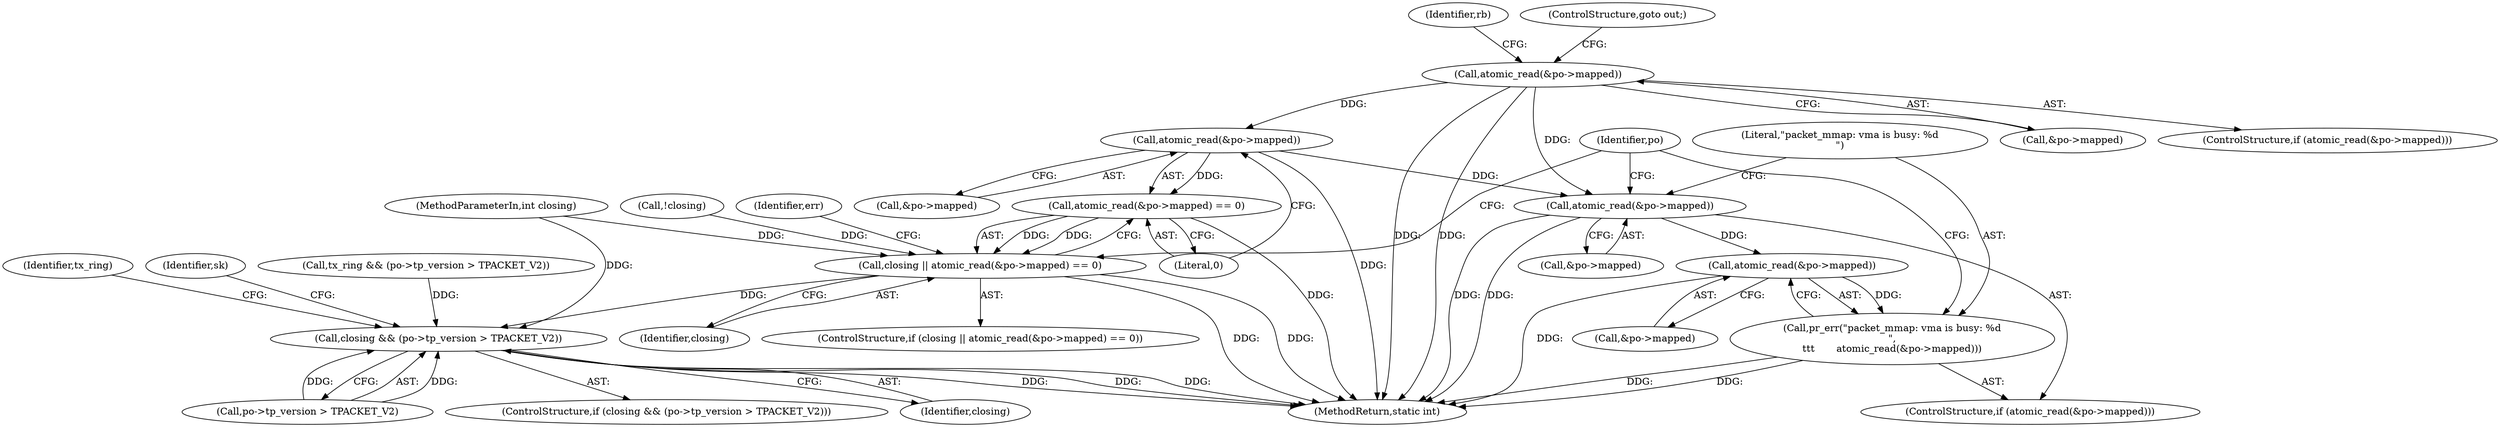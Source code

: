 digraph "0_linux_84ac7260236a49c79eede91617700174c2c19b0c@API" {
"1000438" [label="(Call,atomic_read(&po->mapped))"];
"1000190" [label="(Call,atomic_read(&po->mapped))"];
"1000437" [label="(Call,atomic_read(&po->mapped) == 0)"];
"1000435" [label="(Call,closing || atomic_read(&po->mapped) == 0)"];
"1000560" [label="(Call,closing && (po->tp_version > TPACKET_V2))"];
"1000522" [label="(Call,atomic_read(&po->mapped))"];
"1000529" [label="(Call,atomic_read(&po->mapped))"];
"1000527" [label="(Call,pr_err(\"packet_mmap: vma is busy: %d\n\",\n\t\t\t       atomic_read(&po->mapped)))"];
"1000439" [label="(Call,&po->mapped)"];
"1000436" [label="(Identifier,closing)"];
"1000198" [label="(Identifier,rb)"];
"1000562" [label="(Call,po->tp_version > TPACKET_V2)"];
"1000559" [label="(ControlStructure,if (closing && (po->tp_version > TPACKET_V2)))"];
"1000437" [label="(Call,atomic_read(&po->mapped) == 0)"];
"1000570" [label="(Identifier,tx_ring)"];
"1000186" [label="(Call,!closing)"];
"1000191" [label="(Call,&po->mapped)"];
"1000522" [label="(Call,atomic_read(&po->mapped))"];
"1000446" [label="(Identifier,err)"];
"1000530" [label="(Call,&po->mapped)"];
"1000527" [label="(Call,pr_err(\"packet_mmap: vma is busy: %d\n\",\n\t\t\t       atomic_read(&po->mapped)))"];
"1000443" [label="(Literal,0)"];
"1000189" [label="(ControlStructure,if (atomic_read(&po->mapped)))"];
"1000110" [label="(MethodParameterIn,int closing)"];
"1000529" [label="(Call,atomic_read(&po->mapped))"];
"1000190" [label="(Call,atomic_read(&po->mapped))"];
"1000575" [label="(Identifier,sk)"];
"1000561" [label="(Identifier,closing)"];
"1000146" [label="(Call,tx_ring && (po->tp_version > TPACKET_V2))"];
"1000560" [label="(Call,closing && (po->tp_version > TPACKET_V2))"];
"1000587" [label="(MethodReturn,static int)"];
"1000195" [label="(ControlStructure,goto out;)"];
"1000528" [label="(Literal,\"packet_mmap: vma is busy: %d\n\")"];
"1000434" [label="(ControlStructure,if (closing || atomic_read(&po->mapped) == 0))"];
"1000537" [label="(Identifier,po)"];
"1000438" [label="(Call,atomic_read(&po->mapped))"];
"1000435" [label="(Call,closing || atomic_read(&po->mapped) == 0)"];
"1000521" [label="(ControlStructure,if (atomic_read(&po->mapped)))"];
"1000523" [label="(Call,&po->mapped)"];
"1000438" -> "1000437"  [label="AST: "];
"1000438" -> "1000439"  [label="CFG: "];
"1000439" -> "1000438"  [label="AST: "];
"1000443" -> "1000438"  [label="CFG: "];
"1000438" -> "1000587"  [label="DDG: "];
"1000438" -> "1000437"  [label="DDG: "];
"1000190" -> "1000438"  [label="DDG: "];
"1000438" -> "1000522"  [label="DDG: "];
"1000190" -> "1000189"  [label="AST: "];
"1000190" -> "1000191"  [label="CFG: "];
"1000191" -> "1000190"  [label="AST: "];
"1000195" -> "1000190"  [label="CFG: "];
"1000198" -> "1000190"  [label="CFG: "];
"1000190" -> "1000587"  [label="DDG: "];
"1000190" -> "1000587"  [label="DDG: "];
"1000190" -> "1000522"  [label="DDG: "];
"1000437" -> "1000435"  [label="AST: "];
"1000437" -> "1000443"  [label="CFG: "];
"1000443" -> "1000437"  [label="AST: "];
"1000435" -> "1000437"  [label="CFG: "];
"1000437" -> "1000587"  [label="DDG: "];
"1000437" -> "1000435"  [label="DDG: "];
"1000437" -> "1000435"  [label="DDG: "];
"1000435" -> "1000434"  [label="AST: "];
"1000435" -> "1000436"  [label="CFG: "];
"1000436" -> "1000435"  [label="AST: "];
"1000446" -> "1000435"  [label="CFG: "];
"1000537" -> "1000435"  [label="CFG: "];
"1000435" -> "1000587"  [label="DDG: "];
"1000435" -> "1000587"  [label="DDG: "];
"1000186" -> "1000435"  [label="DDG: "];
"1000110" -> "1000435"  [label="DDG: "];
"1000435" -> "1000560"  [label="DDG: "];
"1000560" -> "1000559"  [label="AST: "];
"1000560" -> "1000561"  [label="CFG: "];
"1000560" -> "1000562"  [label="CFG: "];
"1000561" -> "1000560"  [label="AST: "];
"1000562" -> "1000560"  [label="AST: "];
"1000570" -> "1000560"  [label="CFG: "];
"1000575" -> "1000560"  [label="CFG: "];
"1000560" -> "1000587"  [label="DDG: "];
"1000560" -> "1000587"  [label="DDG: "];
"1000560" -> "1000587"  [label="DDG: "];
"1000110" -> "1000560"  [label="DDG: "];
"1000562" -> "1000560"  [label="DDG: "];
"1000562" -> "1000560"  [label="DDG: "];
"1000146" -> "1000560"  [label="DDG: "];
"1000522" -> "1000521"  [label="AST: "];
"1000522" -> "1000523"  [label="CFG: "];
"1000523" -> "1000522"  [label="AST: "];
"1000528" -> "1000522"  [label="CFG: "];
"1000537" -> "1000522"  [label="CFG: "];
"1000522" -> "1000587"  [label="DDG: "];
"1000522" -> "1000587"  [label="DDG: "];
"1000522" -> "1000529"  [label="DDG: "];
"1000529" -> "1000527"  [label="AST: "];
"1000529" -> "1000530"  [label="CFG: "];
"1000530" -> "1000529"  [label="AST: "];
"1000527" -> "1000529"  [label="CFG: "];
"1000529" -> "1000587"  [label="DDG: "];
"1000529" -> "1000527"  [label="DDG: "];
"1000527" -> "1000521"  [label="AST: "];
"1000528" -> "1000527"  [label="AST: "];
"1000537" -> "1000527"  [label="CFG: "];
"1000527" -> "1000587"  [label="DDG: "];
"1000527" -> "1000587"  [label="DDG: "];
}
